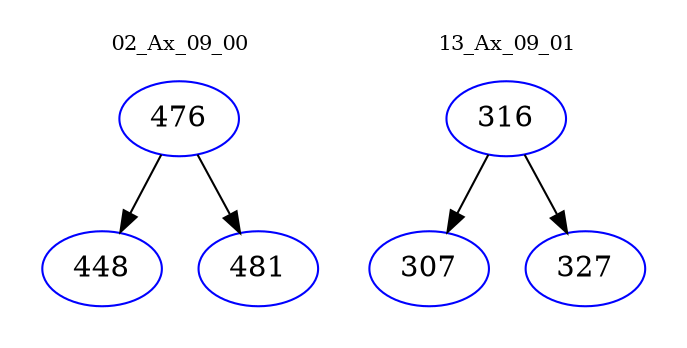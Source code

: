 digraph{
subgraph cluster_0 {
color = white
label = "02_Ax_09_00";
fontsize=10;
T0_476 [label="476", color="blue"]
T0_476 -> T0_448 [color="black"]
T0_448 [label="448", color="blue"]
T0_476 -> T0_481 [color="black"]
T0_481 [label="481", color="blue"]
}
subgraph cluster_1 {
color = white
label = "13_Ax_09_01";
fontsize=10;
T1_316 [label="316", color="blue"]
T1_316 -> T1_307 [color="black"]
T1_307 [label="307", color="blue"]
T1_316 -> T1_327 [color="black"]
T1_327 [label="327", color="blue"]
}
}
